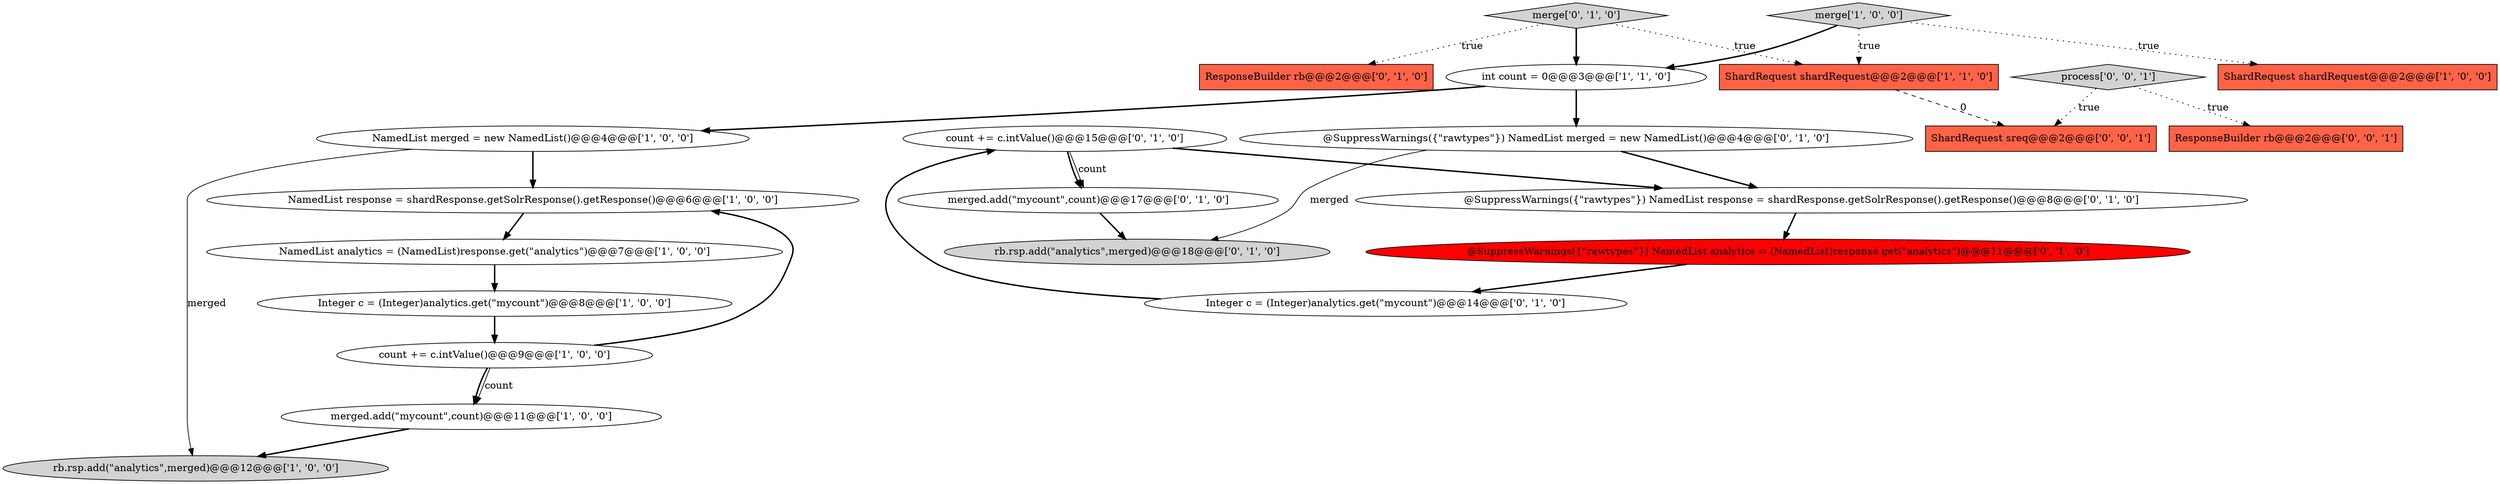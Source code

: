 digraph {
12 [style = filled, label = "count += c.intValue()@@@15@@@['0', '1', '0']", fillcolor = white, shape = ellipse image = "AAA0AAABBB2BBB"];
17 [style = filled, label = "merge['0', '1', '0']", fillcolor = lightgray, shape = diamond image = "AAA0AAABBB2BBB"];
19 [style = filled, label = "@SuppressWarnings({\"rawtypes\"}) NamedList merged = new NamedList()@@@4@@@['0', '1', '0']", fillcolor = white, shape = ellipse image = "AAA0AAABBB2BBB"];
8 [style = filled, label = "ShardRequest shardRequest@@@2@@@['1', '0', '0']", fillcolor = tomato, shape = box image = "AAA0AAABBB1BBB"];
0 [style = filled, label = "NamedList analytics = (NamedList)response.get(\"analytics\")@@@7@@@['1', '0', '0']", fillcolor = white, shape = ellipse image = "AAA0AAABBB1BBB"];
14 [style = filled, label = "@SuppressWarnings({\"rawtypes\"}) NamedList response = shardResponse.getSolrResponse().getResponse()@@@8@@@['0', '1', '0']", fillcolor = white, shape = ellipse image = "AAA0AAABBB2BBB"];
1 [style = filled, label = "Integer c = (Integer)analytics.get(\"mycount\")@@@8@@@['1', '0', '0']", fillcolor = white, shape = ellipse image = "AAA0AAABBB1BBB"];
7 [style = filled, label = "int count = 0@@@3@@@['1', '1', '0']", fillcolor = white, shape = ellipse image = "AAA0AAABBB1BBB"];
20 [style = filled, label = "process['0', '0', '1']", fillcolor = lightgray, shape = diamond image = "AAA0AAABBB3BBB"];
9 [style = filled, label = "NamedList merged = new NamedList()@@@4@@@['1', '0', '0']", fillcolor = white, shape = ellipse image = "AAA0AAABBB1BBB"];
2 [style = filled, label = "NamedList response = shardResponse.getSolrResponse().getResponse()@@@6@@@['1', '0', '0']", fillcolor = white, shape = ellipse image = "AAA0AAABBB1BBB"];
3 [style = filled, label = "merged.add(\"mycount\",count)@@@11@@@['1', '0', '0']", fillcolor = white, shape = ellipse image = "AAA0AAABBB1BBB"];
6 [style = filled, label = "count += c.intValue()@@@9@@@['1', '0', '0']", fillcolor = white, shape = ellipse image = "AAA0AAABBB1BBB"];
21 [style = filled, label = "ResponseBuilder rb@@@2@@@['0', '0', '1']", fillcolor = tomato, shape = box image = "AAA0AAABBB3BBB"];
4 [style = filled, label = "rb.rsp.add(\"analytics\",merged)@@@12@@@['1', '0', '0']", fillcolor = lightgray, shape = ellipse image = "AAA0AAABBB1BBB"];
11 [style = filled, label = "@SuppressWarnings({\"rawtypes\"}) NamedList analytics = (NamedList)response.get(\"analytics\")@@@11@@@['0', '1', '0']", fillcolor = red, shape = ellipse image = "AAA1AAABBB2BBB"];
5 [style = filled, label = "merge['1', '0', '0']", fillcolor = lightgray, shape = diamond image = "AAA0AAABBB1BBB"];
13 [style = filled, label = "merged.add(\"mycount\",count)@@@17@@@['0', '1', '0']", fillcolor = white, shape = ellipse image = "AAA0AAABBB2BBB"];
22 [style = filled, label = "ShardRequest sreq@@@2@@@['0', '0', '1']", fillcolor = tomato, shape = box image = "AAA0AAABBB3BBB"];
16 [style = filled, label = "Integer c = (Integer)analytics.get(\"mycount\")@@@14@@@['0', '1', '0']", fillcolor = white, shape = ellipse image = "AAA0AAABBB2BBB"];
10 [style = filled, label = "ShardRequest shardRequest@@@2@@@['1', '1', '0']", fillcolor = tomato, shape = box image = "AAA0AAABBB1BBB"];
18 [style = filled, label = "rb.rsp.add(\"analytics\",merged)@@@18@@@['0', '1', '0']", fillcolor = lightgray, shape = ellipse image = "AAA0AAABBB2BBB"];
15 [style = filled, label = "ResponseBuilder rb@@@2@@@['0', '1', '0']", fillcolor = tomato, shape = box image = "AAA0AAABBB2BBB"];
11->16 [style = bold, label=""];
6->3 [style = bold, label=""];
9->2 [style = bold, label=""];
19->18 [style = solid, label="merged"];
6->3 [style = solid, label="count"];
5->10 [style = dotted, label="true"];
12->13 [style = solid, label="count"];
20->21 [style = dotted, label="true"];
10->22 [style = dashed, label="0"];
9->4 [style = solid, label="merged"];
3->4 [style = bold, label=""];
6->2 [style = bold, label=""];
17->7 [style = bold, label=""];
7->9 [style = bold, label=""];
12->13 [style = bold, label=""];
17->10 [style = dotted, label="true"];
2->0 [style = bold, label=""];
1->6 [style = bold, label=""];
17->15 [style = dotted, label="true"];
19->14 [style = bold, label=""];
0->1 [style = bold, label=""];
12->14 [style = bold, label=""];
5->7 [style = bold, label=""];
20->22 [style = dotted, label="true"];
5->8 [style = dotted, label="true"];
7->19 [style = bold, label=""];
14->11 [style = bold, label=""];
16->12 [style = bold, label=""];
13->18 [style = bold, label=""];
}
